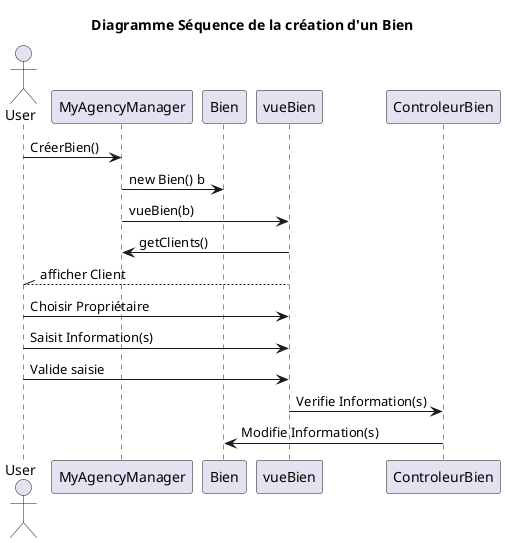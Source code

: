 @startuml

title Diagramme Séquence de la création d'un Bien

actor User as U
U -> MyAgencyManager :CréerBien()

MyAgencyManager -> Bien :new Bien() b

MyAgencyManager -> vueBien : vueBien(b)

vueBien -> MyAgencyManager : getClients()

U //-- vueBien :afficher Client

U -> vueBien :Choisir Propriétaire
U -> vueBien :Saisit Information(s)
U -> vueBien :Valide saisie

vueBien -> ControleurBien :Verifie Information(s)
ControleurBien -> Bien :Modifie Information(s)
@enduml